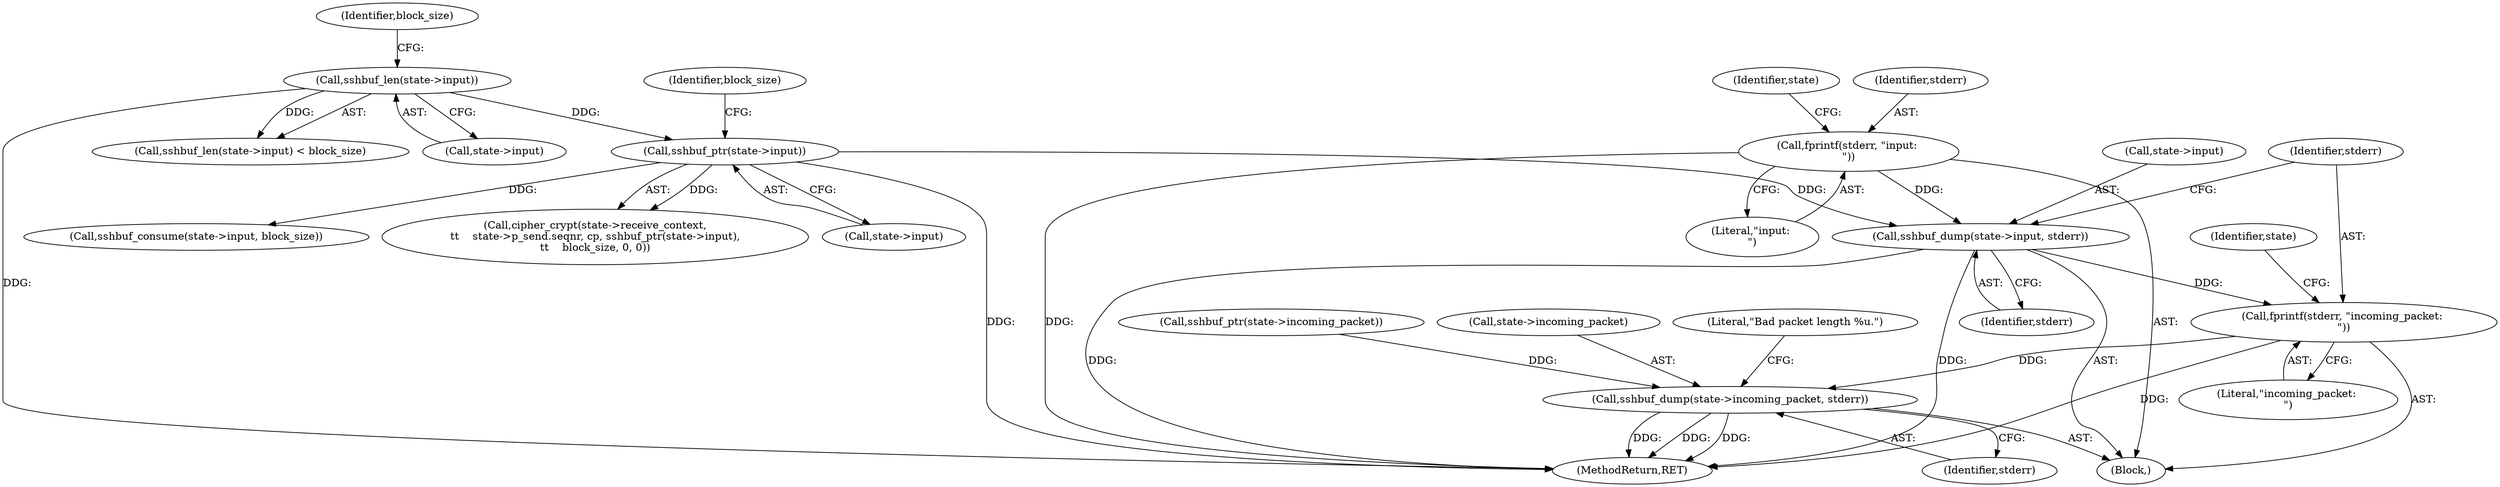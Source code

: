 digraph "0_mindrot_28652bca29046f62c7045e933e6b931de1d16737_0@pointer" {
"1000408" [label="(Call,sshbuf_dump(state->input, stderr))"];
"1000372" [label="(Call,sshbuf_ptr(state->input))"];
"1000334" [label="(Call,sshbuf_len(state->input))"];
"1000405" [label="(Call,fprintf(stderr, \"input: \n\"))"];
"1000413" [label="(Call,fprintf(stderr, \"incoming_packet: \n\"))"];
"1000416" [label="(Call,sshbuf_dump(state->incoming_packet, stderr))"];
"1000373" [label="(Call,state->input)"];
"1000415" [label="(Literal,\"incoming_packet: \n\")"];
"1000414" [label="(Identifier,stderr)"];
"1000437" [label="(Call,sshbuf_consume(state->input, block_size))"];
"1000386" [label="(Call,sshbuf_ptr(state->incoming_packet))"];
"1000407" [label="(Literal,\"input: \n\")"];
"1000408" [label="(Call,sshbuf_dump(state->input, stderr))"];
"1000404" [label="(Block,)"];
"1000338" [label="(Identifier,block_size)"];
"1000418" [label="(Identifier,state)"];
"1000335" [label="(Call,state->input)"];
"1000362" [label="(Call,cipher_crypt(state->receive_context,\n\t\t    state->p_send.seqnr, cp, sshbuf_ptr(state->input),\n\t\t    block_size, 0, 0))"];
"1000372" [label="(Call,sshbuf_ptr(state->input))"];
"1000413" [label="(Call,fprintf(stderr, \"incoming_packet: \n\"))"];
"1000334" [label="(Call,sshbuf_len(state->input))"];
"1000406" [label="(Identifier,stderr)"];
"1001000" [label="(MethodReturn,RET)"];
"1000416" [label="(Call,sshbuf_dump(state->incoming_packet, stderr))"];
"1000412" [label="(Identifier,stderr)"];
"1000417" [label="(Call,state->incoming_packet)"];
"1000420" [label="(Identifier,stderr)"];
"1000410" [label="(Identifier,state)"];
"1000409" [label="(Call,state->input)"];
"1000422" [label="(Literal,\"Bad packet length %u.\")"];
"1000405" [label="(Call,fprintf(stderr, \"input: \n\"))"];
"1000333" [label="(Call,sshbuf_len(state->input) < block_size)"];
"1000376" [label="(Identifier,block_size)"];
"1000408" -> "1000404"  [label="AST: "];
"1000408" -> "1000412"  [label="CFG: "];
"1000409" -> "1000408"  [label="AST: "];
"1000412" -> "1000408"  [label="AST: "];
"1000414" -> "1000408"  [label="CFG: "];
"1000408" -> "1001000"  [label="DDG: "];
"1000408" -> "1001000"  [label="DDG: "];
"1000372" -> "1000408"  [label="DDG: "];
"1000405" -> "1000408"  [label="DDG: "];
"1000408" -> "1000413"  [label="DDG: "];
"1000372" -> "1000362"  [label="AST: "];
"1000372" -> "1000373"  [label="CFG: "];
"1000373" -> "1000372"  [label="AST: "];
"1000376" -> "1000372"  [label="CFG: "];
"1000372" -> "1001000"  [label="DDG: "];
"1000372" -> "1000362"  [label="DDG: "];
"1000334" -> "1000372"  [label="DDG: "];
"1000372" -> "1000437"  [label="DDG: "];
"1000334" -> "1000333"  [label="AST: "];
"1000334" -> "1000335"  [label="CFG: "];
"1000335" -> "1000334"  [label="AST: "];
"1000338" -> "1000334"  [label="CFG: "];
"1000334" -> "1001000"  [label="DDG: "];
"1000334" -> "1000333"  [label="DDG: "];
"1000405" -> "1000404"  [label="AST: "];
"1000405" -> "1000407"  [label="CFG: "];
"1000406" -> "1000405"  [label="AST: "];
"1000407" -> "1000405"  [label="AST: "];
"1000410" -> "1000405"  [label="CFG: "];
"1000405" -> "1001000"  [label="DDG: "];
"1000413" -> "1000404"  [label="AST: "];
"1000413" -> "1000415"  [label="CFG: "];
"1000414" -> "1000413"  [label="AST: "];
"1000415" -> "1000413"  [label="AST: "];
"1000418" -> "1000413"  [label="CFG: "];
"1000413" -> "1001000"  [label="DDG: "];
"1000413" -> "1000416"  [label="DDG: "];
"1000416" -> "1000404"  [label="AST: "];
"1000416" -> "1000420"  [label="CFG: "];
"1000417" -> "1000416"  [label="AST: "];
"1000420" -> "1000416"  [label="AST: "];
"1000422" -> "1000416"  [label="CFG: "];
"1000416" -> "1001000"  [label="DDG: "];
"1000416" -> "1001000"  [label="DDG: "];
"1000416" -> "1001000"  [label="DDG: "];
"1000386" -> "1000416"  [label="DDG: "];
}
